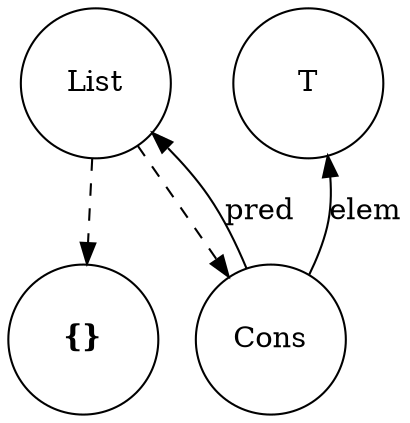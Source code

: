 digraph List {
splines=true

edge [len = 4]

node [shape=circle, width=1]

Nil [label=<<b>{}</b>>, labelfontcolor=red]

List -> Cons [style = "dashed"]
List -> Nil [style = "dashed"]
Cons -> List [label="pred", constraint=false, labelfontcolor="red"]
Cons -> T [label="elem", constraint=false, labelfontcolor="red"]

}
